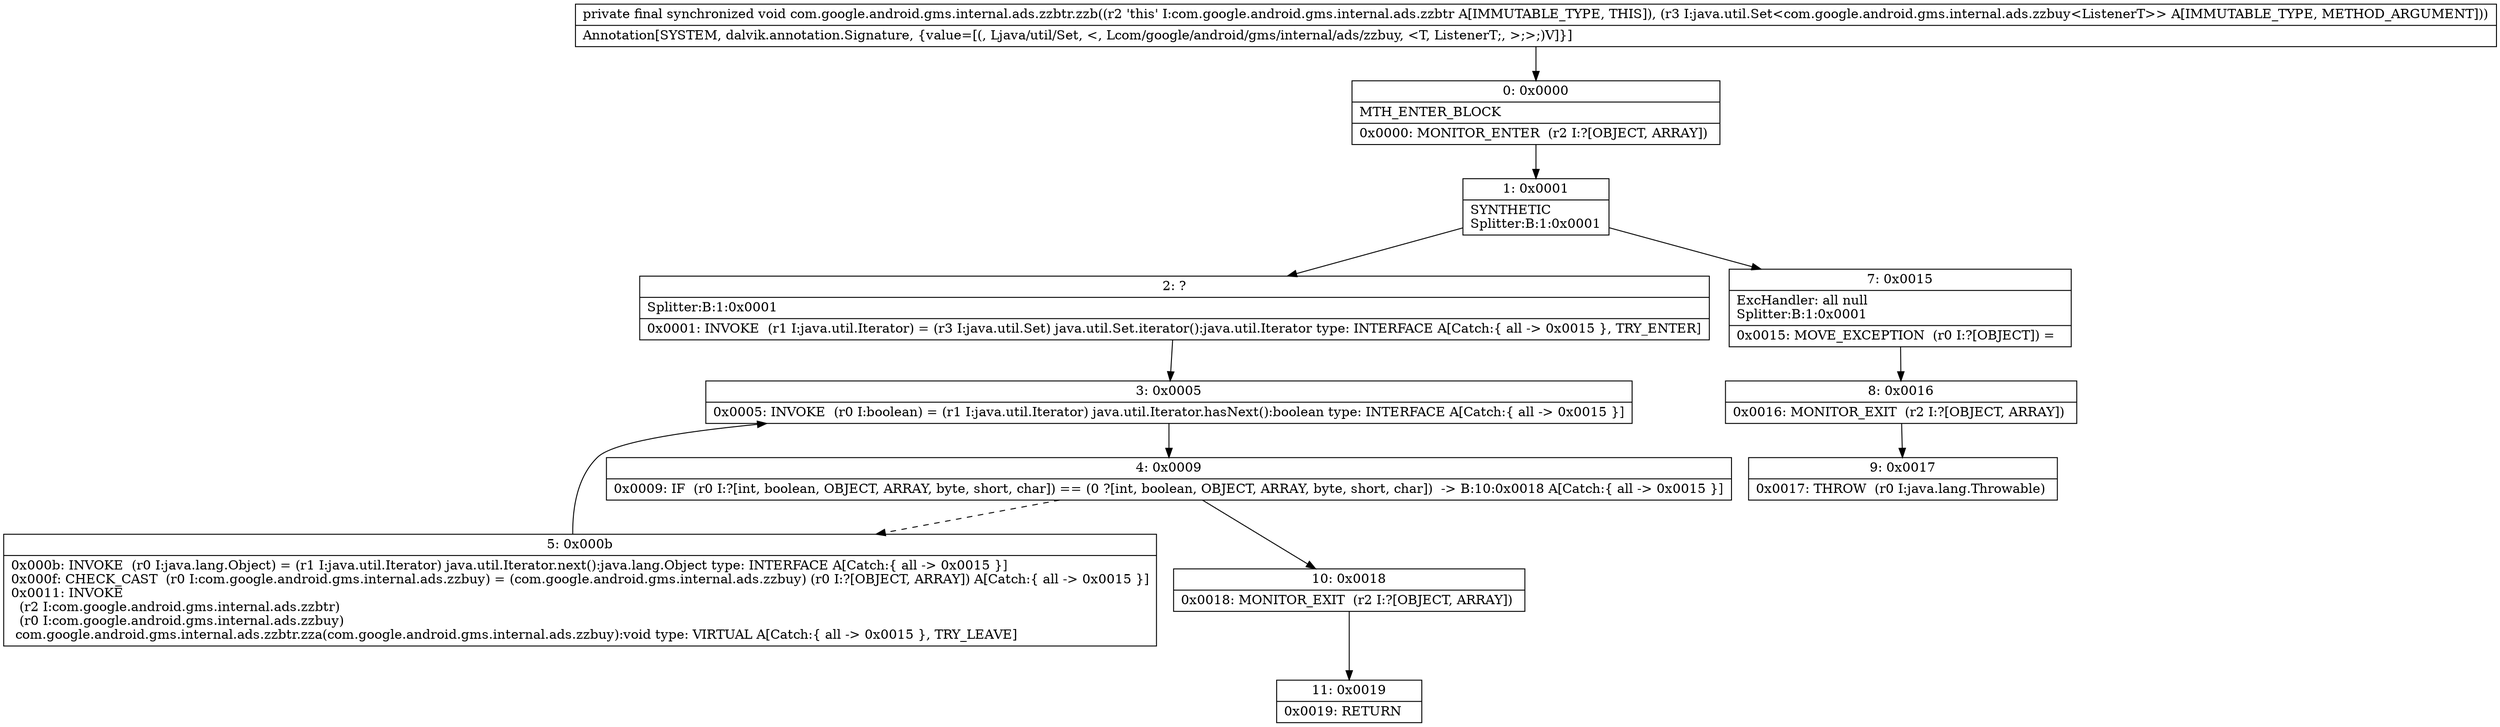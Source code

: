 digraph "CFG forcom.google.android.gms.internal.ads.zzbtr.zzb(Ljava\/util\/Set;)V" {
Node_0 [shape=record,label="{0\:\ 0x0000|MTH_ENTER_BLOCK\l|0x0000: MONITOR_ENTER  (r2 I:?[OBJECT, ARRAY]) \l}"];
Node_1 [shape=record,label="{1\:\ 0x0001|SYNTHETIC\lSplitter:B:1:0x0001\l}"];
Node_2 [shape=record,label="{2\:\ ?|Splitter:B:1:0x0001\l|0x0001: INVOKE  (r1 I:java.util.Iterator) = (r3 I:java.util.Set) java.util.Set.iterator():java.util.Iterator type: INTERFACE A[Catch:\{ all \-\> 0x0015 \}, TRY_ENTER]\l}"];
Node_3 [shape=record,label="{3\:\ 0x0005|0x0005: INVOKE  (r0 I:boolean) = (r1 I:java.util.Iterator) java.util.Iterator.hasNext():boolean type: INTERFACE A[Catch:\{ all \-\> 0x0015 \}]\l}"];
Node_4 [shape=record,label="{4\:\ 0x0009|0x0009: IF  (r0 I:?[int, boolean, OBJECT, ARRAY, byte, short, char]) == (0 ?[int, boolean, OBJECT, ARRAY, byte, short, char])  \-\> B:10:0x0018 A[Catch:\{ all \-\> 0x0015 \}]\l}"];
Node_5 [shape=record,label="{5\:\ 0x000b|0x000b: INVOKE  (r0 I:java.lang.Object) = (r1 I:java.util.Iterator) java.util.Iterator.next():java.lang.Object type: INTERFACE A[Catch:\{ all \-\> 0x0015 \}]\l0x000f: CHECK_CAST  (r0 I:com.google.android.gms.internal.ads.zzbuy) = (com.google.android.gms.internal.ads.zzbuy) (r0 I:?[OBJECT, ARRAY]) A[Catch:\{ all \-\> 0x0015 \}]\l0x0011: INVOKE  \l  (r2 I:com.google.android.gms.internal.ads.zzbtr)\l  (r0 I:com.google.android.gms.internal.ads.zzbuy)\l com.google.android.gms.internal.ads.zzbtr.zza(com.google.android.gms.internal.ads.zzbuy):void type: VIRTUAL A[Catch:\{ all \-\> 0x0015 \}, TRY_LEAVE]\l}"];
Node_7 [shape=record,label="{7\:\ 0x0015|ExcHandler: all null\lSplitter:B:1:0x0001\l|0x0015: MOVE_EXCEPTION  (r0 I:?[OBJECT]) =  \l}"];
Node_8 [shape=record,label="{8\:\ 0x0016|0x0016: MONITOR_EXIT  (r2 I:?[OBJECT, ARRAY]) \l}"];
Node_9 [shape=record,label="{9\:\ 0x0017|0x0017: THROW  (r0 I:java.lang.Throwable) \l}"];
Node_10 [shape=record,label="{10\:\ 0x0018|0x0018: MONITOR_EXIT  (r2 I:?[OBJECT, ARRAY]) \l}"];
Node_11 [shape=record,label="{11\:\ 0x0019|0x0019: RETURN   \l}"];
MethodNode[shape=record,label="{private final synchronized void com.google.android.gms.internal.ads.zzbtr.zzb((r2 'this' I:com.google.android.gms.internal.ads.zzbtr A[IMMUTABLE_TYPE, THIS]), (r3 I:java.util.Set\<com.google.android.gms.internal.ads.zzbuy\<ListenerT\>\> A[IMMUTABLE_TYPE, METHOD_ARGUMENT]))  | Annotation[SYSTEM, dalvik.annotation.Signature, \{value=[(, Ljava\/util\/Set, \<, Lcom\/google\/android\/gms\/internal\/ads\/zzbuy, \<T, ListenerT;, \>;\>;)V]\}]\l}"];
MethodNode -> Node_0;
Node_0 -> Node_1;
Node_1 -> Node_2;
Node_1 -> Node_7;
Node_2 -> Node_3;
Node_3 -> Node_4;
Node_4 -> Node_5[style=dashed];
Node_4 -> Node_10;
Node_5 -> Node_3;
Node_7 -> Node_8;
Node_8 -> Node_9;
Node_10 -> Node_11;
}

